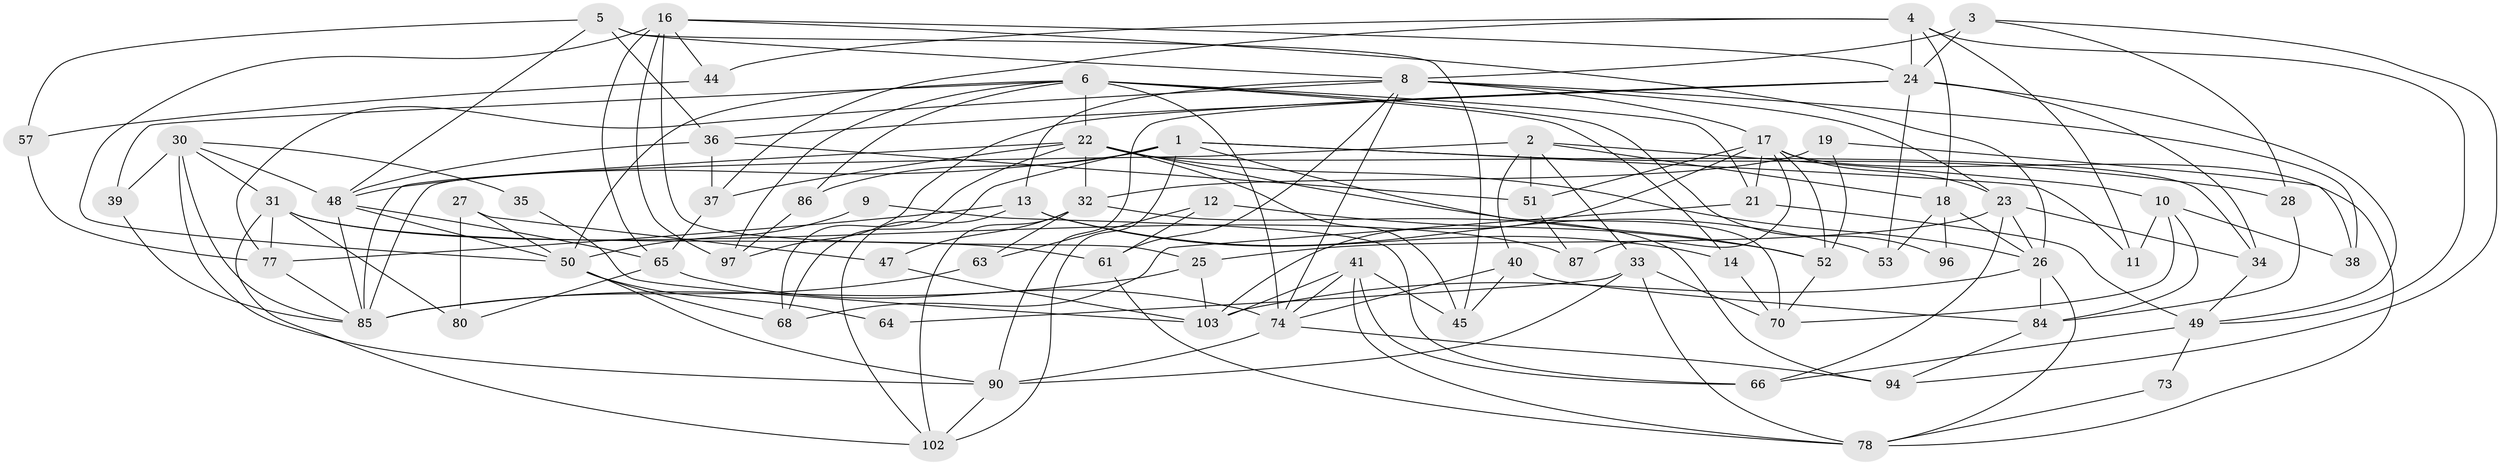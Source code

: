 // original degree distribution, {4: 0.22641509433962265, 3: 0.33962264150943394, 6: 0.14150943396226415, 5: 0.1509433962264151, 7: 0.03773584905660377, 2: 0.10377358490566038}
// Generated by graph-tools (version 1.1) at 2025/11/02/27/25 16:11:21]
// undirected, 69 vertices, 165 edges
graph export_dot {
graph [start="1"]
  node [color=gray90,style=filled];
  1 [super="+7"];
  2 [super="+54"];
  3 [super="+46"];
  4 [super="+15"];
  5;
  6 [super="+67"];
  8 [super="+60"];
  9;
  10 [super="+20"];
  11;
  12 [super="+76"];
  13;
  14;
  16 [super="+58"];
  17 [super="+56"];
  18 [super="+55"];
  19;
  21 [super="+98"];
  22 [super="+75"];
  23 [super="+59"];
  24 [super="+62"];
  25;
  26 [super="+29"];
  27;
  28;
  30;
  31 [super="+99"];
  32 [super="+106"];
  33;
  34;
  35;
  36 [super="+43"];
  37 [super="+82"];
  38;
  39 [super="+92"];
  40 [super="+42"];
  41 [super="+100"];
  44;
  45 [super="+81"];
  47;
  48 [super="+69"];
  49 [super="+72"];
  50 [super="+83"];
  51;
  52 [super="+71"];
  53 [super="+105"];
  57;
  61;
  63;
  64;
  65 [super="+89"];
  66;
  68;
  70 [super="+93"];
  73;
  74 [super="+79"];
  77 [super="+101"];
  78 [super="+91"];
  80;
  84 [super="+88"];
  85 [super="+104"];
  86;
  87;
  90 [super="+95"];
  94;
  96;
  97;
  102;
  103;
  1 -- 11;
  1 -- 86;
  1 -- 102;
  1 -- 48;
  1 -- 68;
  1 -- 70;
  1 -- 28;
  2 -- 51;
  2 -- 40 [weight=2];
  2 -- 33;
  2 -- 18;
  2 -- 85;
  2 -- 10;
  3 -- 28;
  3 -- 8 [weight=2];
  3 -- 24;
  3 -- 94;
  4 -- 24 [weight=3];
  4 -- 11 [weight=2];
  4 -- 37;
  4 -- 44;
  4 -- 49;
  4 -- 18;
  5 -- 48;
  5 -- 8;
  5 -- 45;
  5 -- 57;
  5 -- 36;
  6 -- 14;
  6 -- 97;
  6 -- 74;
  6 -- 22;
  6 -- 96;
  6 -- 86;
  6 -- 50;
  6 -- 21;
  6 -- 39;
  8 -- 17;
  8 -- 23;
  8 -- 38;
  8 -- 61 [weight=2];
  8 -- 77;
  8 -- 74;
  8 -- 13;
  9 -- 66;
  9 -- 50;
  10 -- 38;
  10 -- 84;
  10 -- 11;
  10 -- 70;
  12 -- 52;
  12 -- 61;
  12 -- 63;
  13 -- 77 [weight=2];
  13 -- 14;
  13 -- 53;
  13 -- 102;
  14 -- 70;
  16 -- 24;
  16 -- 26;
  16 -- 50;
  16 -- 97;
  16 -- 25;
  16 -- 44;
  16 -- 65;
  17 -- 21 [weight=2];
  17 -- 51;
  17 -- 52;
  17 -- 103;
  17 -- 87;
  17 -- 78;
  17 -- 23;
  18 -- 53;
  18 -- 96;
  18 -- 26;
  19 -- 52;
  19 -- 38;
  19 -- 32;
  21 -- 68;
  21 -- 49;
  22 -- 26;
  22 -- 68;
  22 -- 34;
  22 -- 32;
  22 -- 52;
  22 -- 85;
  22 -- 45;
  22 -- 37;
  23 -- 66;
  23 -- 34;
  23 -- 25;
  23 -- 26;
  24 -- 97;
  24 -- 49;
  24 -- 34;
  24 -- 90;
  24 -- 36;
  24 -- 53;
  25 -- 103;
  25 -- 85;
  26 -- 84;
  26 -- 103;
  26 -- 78;
  27 -- 80;
  27 -- 47;
  27 -- 50;
  28 -- 84;
  30 -- 90;
  30 -- 35;
  30 -- 39;
  30 -- 48;
  30 -- 31;
  30 -- 85;
  31 -- 61;
  31 -- 102;
  31 -- 77;
  31 -- 87;
  31 -- 80;
  32 -- 94;
  32 -- 102;
  32 -- 63;
  32 -- 47;
  33 -- 78;
  33 -- 64;
  33 -- 70;
  33 -- 90;
  34 -- 49;
  35 -- 103;
  36 -- 51;
  36 -- 48;
  36 -- 37;
  37 -- 65;
  39 -- 85;
  40 -- 74;
  40 -- 84;
  40 -- 45;
  41 -- 103;
  41 -- 74;
  41 -- 78;
  41 -- 66;
  41 -- 45;
  44 -- 57;
  47 -- 103;
  48 -- 65;
  48 -- 50;
  48 -- 85;
  49 -- 66;
  49 -- 73;
  50 -- 90;
  50 -- 64;
  50 -- 68;
  51 -- 87;
  52 -- 70;
  57 -- 77;
  61 -- 78;
  63 -- 85;
  65 -- 80;
  65 -- 74;
  73 -- 78;
  74 -- 90;
  74 -- 94;
  77 -- 85;
  84 -- 94;
  86 -- 97;
  90 -- 102;
}
